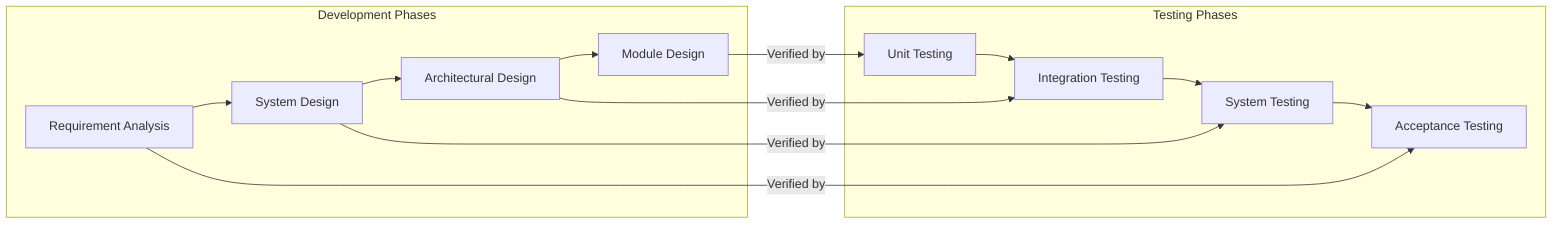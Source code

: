 graph LR
    subgraph Development Phases
        Req[Requirement Analysis] --> SysD[System Design] --> ArchD[Architectural Design] --> ModD[Module Design]
    end

    subgraph Testing Phases
        UT[Unit Testing] --> IT[Integration Testing] --> ST[System Testing] --> AT[Acceptance Testing]
    end

    ModD -- Verified by --> UT
    ArchD -- Verified by --> IT
    SysD -- Verified by --> ST
    Req -- Verified by --> AT